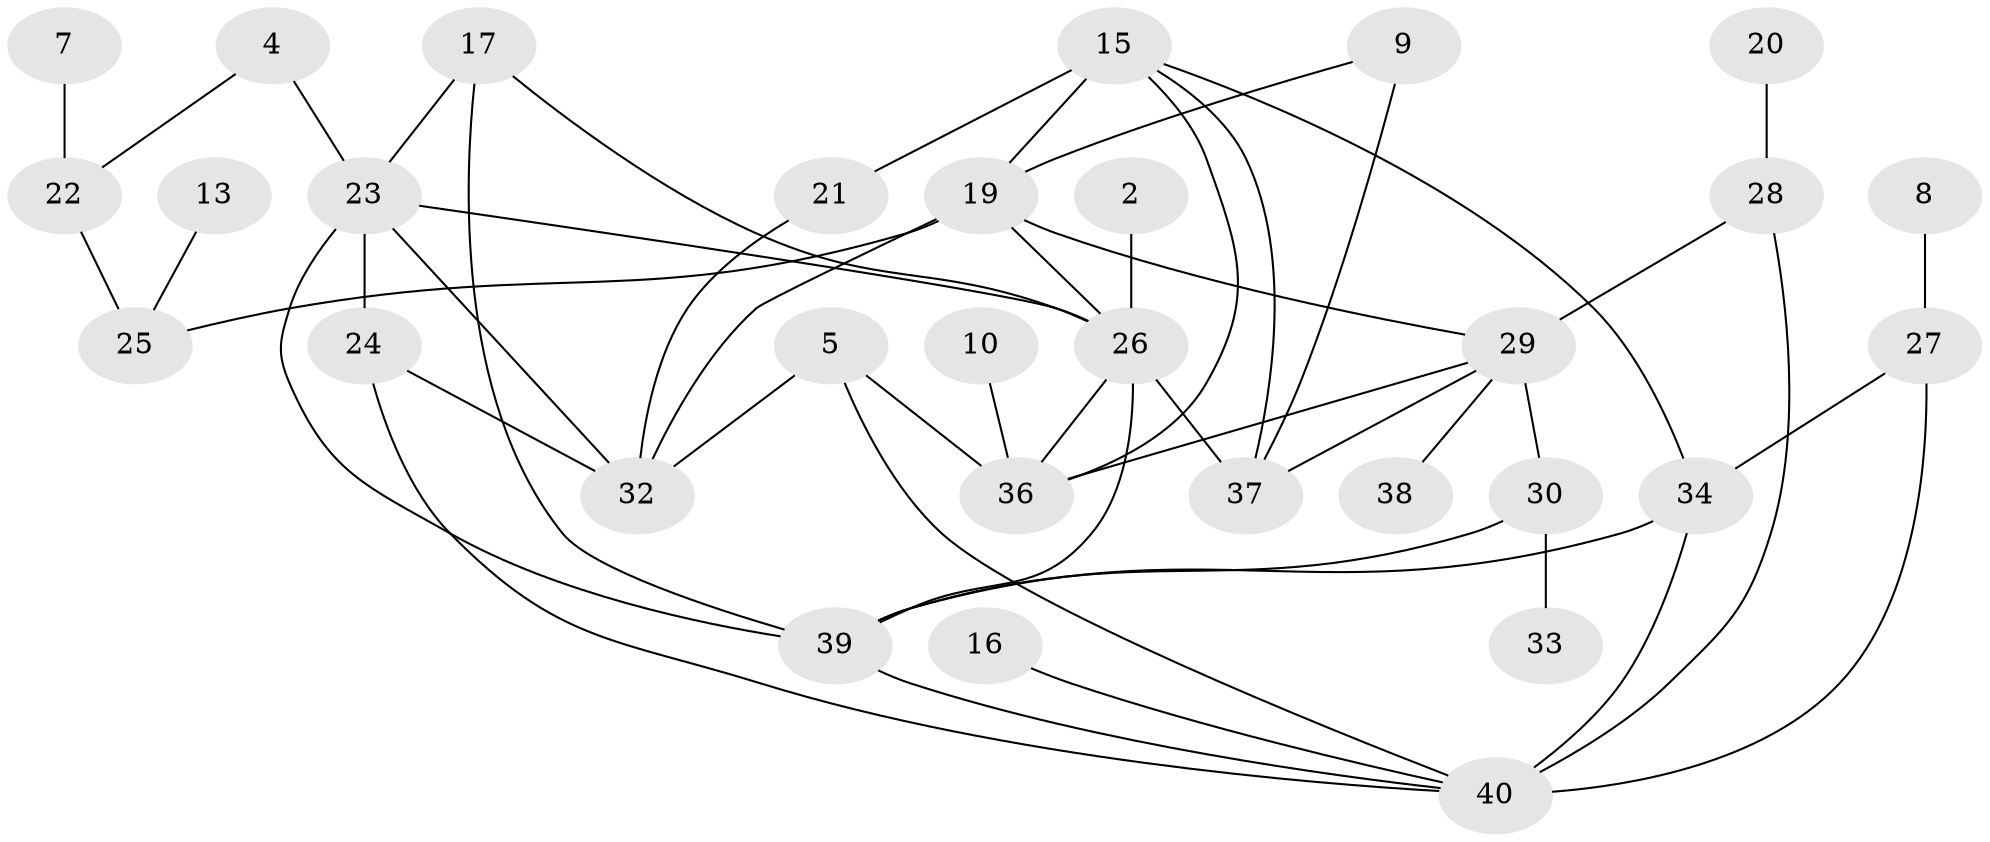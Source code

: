 // original degree distribution, {4: 0.08860759493670886, 5: 0.06329113924050633, 3: 0.3291139240506329, 0: 0.11392405063291139, 1: 0.16455696202531644, 2: 0.21518987341772153, 6: 0.02531645569620253}
// Generated by graph-tools (version 1.1) at 2025/25/03/09/25 03:25:16]
// undirected, 31 vertices, 50 edges
graph export_dot {
graph [start="1"]
  node [color=gray90,style=filled];
  2;
  4;
  5;
  7;
  8;
  9;
  10;
  13;
  15;
  16;
  17;
  19;
  20;
  21;
  22;
  23;
  24;
  25;
  26;
  27;
  28;
  29;
  30;
  32;
  33;
  34;
  36;
  37;
  38;
  39;
  40;
  2 -- 26 [weight=1.0];
  4 -- 22 [weight=1.0];
  4 -- 23 [weight=1.0];
  5 -- 32 [weight=1.0];
  5 -- 36 [weight=1.0];
  5 -- 40 [weight=1.0];
  7 -- 22 [weight=1.0];
  8 -- 27 [weight=1.0];
  9 -- 19 [weight=1.0];
  9 -- 37 [weight=2.0];
  10 -- 36 [weight=1.0];
  13 -- 25 [weight=1.0];
  15 -- 19 [weight=1.0];
  15 -- 21 [weight=2.0];
  15 -- 34 [weight=1.0];
  15 -- 36 [weight=1.0];
  15 -- 37 [weight=1.0];
  16 -- 40 [weight=1.0];
  17 -- 23 [weight=1.0];
  17 -- 26 [weight=1.0];
  17 -- 39 [weight=1.0];
  19 -- 25 [weight=1.0];
  19 -- 26 [weight=1.0];
  19 -- 29 [weight=1.0];
  19 -- 32 [weight=1.0];
  20 -- 28 [weight=1.0];
  21 -- 32 [weight=1.0];
  22 -- 25 [weight=1.0];
  23 -- 24 [weight=1.0];
  23 -- 26 [weight=1.0];
  23 -- 32 [weight=1.0];
  23 -- 39 [weight=1.0];
  24 -- 32 [weight=1.0];
  24 -- 40 [weight=1.0];
  26 -- 36 [weight=1.0];
  26 -- 37 [weight=1.0];
  26 -- 39 [weight=1.0];
  27 -- 34 [weight=1.0];
  27 -- 40 [weight=1.0];
  28 -- 29 [weight=1.0];
  28 -- 40 [weight=1.0];
  29 -- 30 [weight=1.0];
  29 -- 36 [weight=2.0];
  29 -- 37 [weight=2.0];
  29 -- 38 [weight=1.0];
  30 -- 33 [weight=2.0];
  30 -- 39 [weight=1.0];
  34 -- 39 [weight=1.0];
  34 -- 40 [weight=2.0];
  39 -- 40 [weight=1.0];
}
